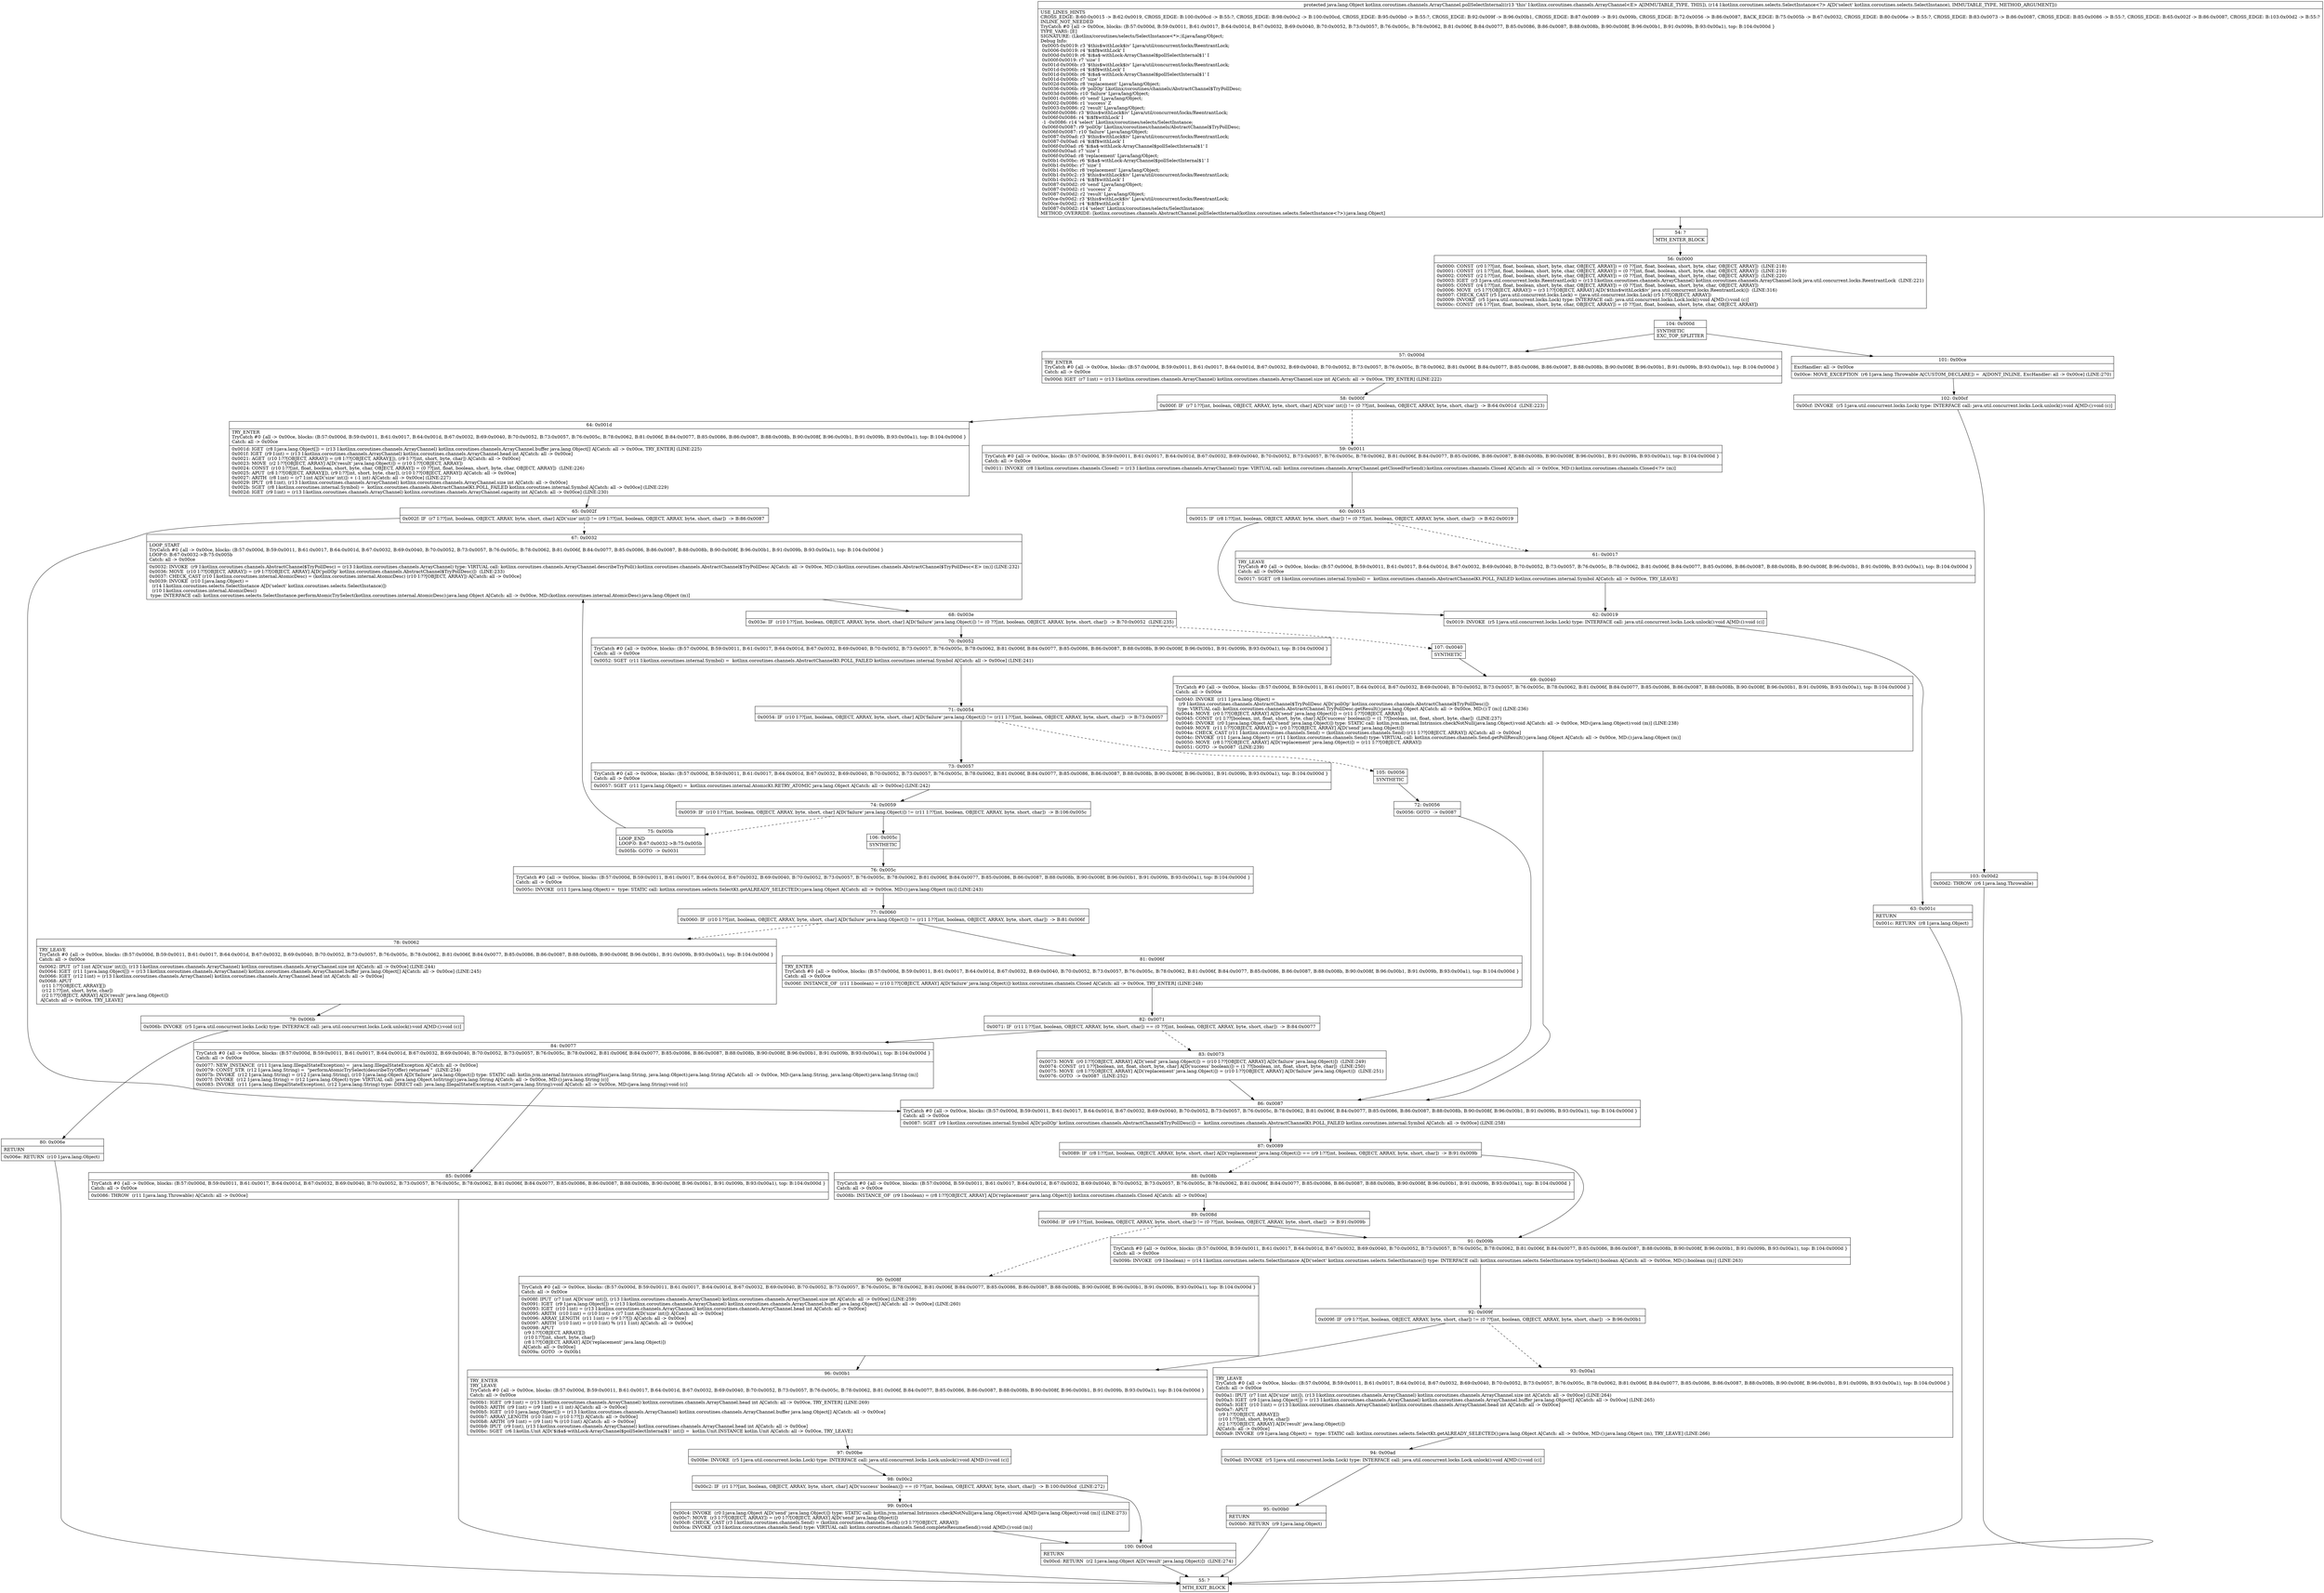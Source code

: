 digraph "CFG forkotlinx.coroutines.channels.ArrayChannel.pollSelectInternal(Lkotlinx\/coroutines\/selects\/SelectInstance;)Ljava\/lang\/Object;" {
Node_54 [shape=record,label="{54\:\ ?|MTH_ENTER_BLOCK\l}"];
Node_56 [shape=record,label="{56\:\ 0x0000|0x0000: CONST  (r0 I:??[int, float, boolean, short, byte, char, OBJECT, ARRAY]) = (0 ??[int, float, boolean, short, byte, char, OBJECT, ARRAY])  (LINE:218)\l0x0001: CONST  (r1 I:??[int, float, boolean, short, byte, char, OBJECT, ARRAY]) = (0 ??[int, float, boolean, short, byte, char, OBJECT, ARRAY])  (LINE:219)\l0x0002: CONST  (r2 I:??[int, float, boolean, short, byte, char, OBJECT, ARRAY]) = (0 ??[int, float, boolean, short, byte, char, OBJECT, ARRAY])  (LINE:220)\l0x0003: IGET  (r3 I:java.util.concurrent.locks.ReentrantLock) = (r13 I:kotlinx.coroutines.channels.ArrayChannel) kotlinx.coroutines.channels.ArrayChannel.lock java.util.concurrent.locks.ReentrantLock  (LINE:221)\l0x0005: CONST  (r4 I:??[int, float, boolean, short, byte, char, OBJECT, ARRAY]) = (0 ??[int, float, boolean, short, byte, char, OBJECT, ARRAY]) \l0x0006: MOVE  (r5 I:??[OBJECT, ARRAY]) = (r3 I:??[OBJECT, ARRAY] A[D('$this$withLock$iv' java.util.concurrent.locks.ReentrantLock)])  (LINE:316)\l0x0007: CHECK_CAST (r5 I:java.util.concurrent.locks.Lock) = (java.util.concurrent.locks.Lock) (r5 I:??[OBJECT, ARRAY]) \l0x0009: INVOKE  (r5 I:java.util.concurrent.locks.Lock) type: INTERFACE call: java.util.concurrent.locks.Lock.lock():void A[MD:():void (c)]\l0x000c: CONST  (r6 I:??[int, float, boolean, short, byte, char, OBJECT, ARRAY]) = (0 ??[int, float, boolean, short, byte, char, OBJECT, ARRAY]) \l}"];
Node_104 [shape=record,label="{104\:\ 0x000d|SYNTHETIC\lEXC_TOP_SPLITTER\l}"];
Node_57 [shape=record,label="{57\:\ 0x000d|TRY_ENTER\lTryCatch #0 \{all \-\> 0x00ce, blocks: (B:57:0x000d, B:59:0x0011, B:61:0x0017, B:64:0x001d, B:67:0x0032, B:69:0x0040, B:70:0x0052, B:73:0x0057, B:76:0x005c, B:78:0x0062, B:81:0x006f, B:84:0x0077, B:85:0x0086, B:86:0x0087, B:88:0x008b, B:90:0x008f, B:96:0x00b1, B:91:0x009b, B:93:0x00a1), top: B:104:0x000d \}\lCatch: all \-\> 0x00ce\l|0x000d: IGET  (r7 I:int) = (r13 I:kotlinx.coroutines.channels.ArrayChannel) kotlinx.coroutines.channels.ArrayChannel.size int A[Catch: all \-\> 0x00ce, TRY_ENTER] (LINE:222)\l}"];
Node_58 [shape=record,label="{58\:\ 0x000f|0x000f: IF  (r7 I:??[int, boolean, OBJECT, ARRAY, byte, short, char] A[D('size' int)]) != (0 ??[int, boolean, OBJECT, ARRAY, byte, short, char])  \-\> B:64:0x001d  (LINE:223)\l}"];
Node_59 [shape=record,label="{59\:\ 0x0011|TryCatch #0 \{all \-\> 0x00ce, blocks: (B:57:0x000d, B:59:0x0011, B:61:0x0017, B:64:0x001d, B:67:0x0032, B:69:0x0040, B:70:0x0052, B:73:0x0057, B:76:0x005c, B:78:0x0062, B:81:0x006f, B:84:0x0077, B:85:0x0086, B:86:0x0087, B:88:0x008b, B:90:0x008f, B:96:0x00b1, B:91:0x009b, B:93:0x00a1), top: B:104:0x000d \}\lCatch: all \-\> 0x00ce\l|0x0011: INVOKE  (r8 I:kotlinx.coroutines.channels.Closed) = (r13 I:kotlinx.coroutines.channels.ArrayChannel) type: VIRTUAL call: kotlinx.coroutines.channels.ArrayChannel.getClosedForSend():kotlinx.coroutines.channels.Closed A[Catch: all \-\> 0x00ce, MD:():kotlinx.coroutines.channels.Closed\<?\> (m)]\l}"];
Node_60 [shape=record,label="{60\:\ 0x0015|0x0015: IF  (r8 I:??[int, boolean, OBJECT, ARRAY, byte, short, char]) != (0 ??[int, boolean, OBJECT, ARRAY, byte, short, char])  \-\> B:62:0x0019 \l}"];
Node_61 [shape=record,label="{61\:\ 0x0017|TRY_LEAVE\lTryCatch #0 \{all \-\> 0x00ce, blocks: (B:57:0x000d, B:59:0x0011, B:61:0x0017, B:64:0x001d, B:67:0x0032, B:69:0x0040, B:70:0x0052, B:73:0x0057, B:76:0x005c, B:78:0x0062, B:81:0x006f, B:84:0x0077, B:85:0x0086, B:86:0x0087, B:88:0x008b, B:90:0x008f, B:96:0x00b1, B:91:0x009b, B:93:0x00a1), top: B:104:0x000d \}\lCatch: all \-\> 0x00ce\l|0x0017: SGET  (r8 I:kotlinx.coroutines.internal.Symbol) =  kotlinx.coroutines.channels.AbstractChannelKt.POLL_FAILED kotlinx.coroutines.internal.Symbol A[Catch: all \-\> 0x00ce, TRY_LEAVE]\l}"];
Node_62 [shape=record,label="{62\:\ 0x0019|0x0019: INVOKE  (r5 I:java.util.concurrent.locks.Lock) type: INTERFACE call: java.util.concurrent.locks.Lock.unlock():void A[MD:():void (c)]\l}"];
Node_63 [shape=record,label="{63\:\ 0x001c|RETURN\l|0x001c: RETURN  (r8 I:java.lang.Object) \l}"];
Node_55 [shape=record,label="{55\:\ ?|MTH_EXIT_BLOCK\l}"];
Node_64 [shape=record,label="{64\:\ 0x001d|TRY_ENTER\lTryCatch #0 \{all \-\> 0x00ce, blocks: (B:57:0x000d, B:59:0x0011, B:61:0x0017, B:64:0x001d, B:67:0x0032, B:69:0x0040, B:70:0x0052, B:73:0x0057, B:76:0x005c, B:78:0x0062, B:81:0x006f, B:84:0x0077, B:85:0x0086, B:86:0x0087, B:88:0x008b, B:90:0x008f, B:96:0x00b1, B:91:0x009b, B:93:0x00a1), top: B:104:0x000d \}\lCatch: all \-\> 0x00ce\l|0x001d: IGET  (r8 I:java.lang.Object[]) = (r13 I:kotlinx.coroutines.channels.ArrayChannel) kotlinx.coroutines.channels.ArrayChannel.buffer java.lang.Object[] A[Catch: all \-\> 0x00ce, TRY_ENTER] (LINE:225)\l0x001f: IGET  (r9 I:int) = (r13 I:kotlinx.coroutines.channels.ArrayChannel) kotlinx.coroutines.channels.ArrayChannel.head int A[Catch: all \-\> 0x00ce]\l0x0021: AGET  (r10 I:??[OBJECT, ARRAY]) = (r8 I:??[OBJECT, ARRAY][]), (r9 I:??[int, short, byte, char]) A[Catch: all \-\> 0x00ce]\l0x0023: MOVE  (r2 I:??[OBJECT, ARRAY] A[D('result' java.lang.Object)]) = (r10 I:??[OBJECT, ARRAY]) \l0x0024: CONST  (r10 I:??[int, float, boolean, short, byte, char, OBJECT, ARRAY]) = (0 ??[int, float, boolean, short, byte, char, OBJECT, ARRAY])  (LINE:226)\l0x0025: APUT  (r8 I:??[OBJECT, ARRAY][]), (r9 I:??[int, short, byte, char]), (r10 I:??[OBJECT, ARRAY]) A[Catch: all \-\> 0x00ce]\l0x0027: ARITH  (r8 I:int) = (r7 I:int A[D('size' int)]) + (\-1 int) A[Catch: all \-\> 0x00ce] (LINE:227)\l0x0029: IPUT  (r8 I:int), (r13 I:kotlinx.coroutines.channels.ArrayChannel) kotlinx.coroutines.channels.ArrayChannel.size int A[Catch: all \-\> 0x00ce]\l0x002b: SGET  (r8 I:kotlinx.coroutines.internal.Symbol) =  kotlinx.coroutines.channels.AbstractChannelKt.POLL_FAILED kotlinx.coroutines.internal.Symbol A[Catch: all \-\> 0x00ce] (LINE:229)\l0x002d: IGET  (r9 I:int) = (r13 I:kotlinx.coroutines.channels.ArrayChannel) kotlinx.coroutines.channels.ArrayChannel.capacity int A[Catch: all \-\> 0x00ce] (LINE:230)\l}"];
Node_65 [shape=record,label="{65\:\ 0x002f|0x002f: IF  (r7 I:??[int, boolean, OBJECT, ARRAY, byte, short, char] A[D('size' int)]) != (r9 I:??[int, boolean, OBJECT, ARRAY, byte, short, char])  \-\> B:86:0x0087 \l}"];
Node_67 [shape=record,label="{67\:\ 0x0032|LOOP_START\lTryCatch #0 \{all \-\> 0x00ce, blocks: (B:57:0x000d, B:59:0x0011, B:61:0x0017, B:64:0x001d, B:67:0x0032, B:69:0x0040, B:70:0x0052, B:73:0x0057, B:76:0x005c, B:78:0x0062, B:81:0x006f, B:84:0x0077, B:85:0x0086, B:86:0x0087, B:88:0x008b, B:90:0x008f, B:96:0x00b1, B:91:0x009b, B:93:0x00a1), top: B:104:0x000d \}\lLOOP:0: B:67:0x0032\-\>B:75:0x005b\lCatch: all \-\> 0x00ce\l|0x0032: INVOKE  (r9 I:kotlinx.coroutines.channels.AbstractChannel$TryPollDesc) = (r13 I:kotlinx.coroutines.channels.ArrayChannel) type: VIRTUAL call: kotlinx.coroutines.channels.ArrayChannel.describeTryPoll():kotlinx.coroutines.channels.AbstractChannel$TryPollDesc A[Catch: all \-\> 0x00ce, MD:():kotlinx.coroutines.channels.AbstractChannel$TryPollDesc\<E\> (m)] (LINE:232)\l0x0036: MOVE  (r10 I:??[OBJECT, ARRAY]) = (r9 I:??[OBJECT, ARRAY] A[D('pollOp' kotlinx.coroutines.channels.AbstractChannel$TryPollDesc)])  (LINE:233)\l0x0037: CHECK_CAST (r10 I:kotlinx.coroutines.internal.AtomicDesc) = (kotlinx.coroutines.internal.AtomicDesc) (r10 I:??[OBJECT, ARRAY]) A[Catch: all \-\> 0x00ce]\l0x0039: INVOKE  (r10 I:java.lang.Object) = \l  (r14 I:kotlinx.coroutines.selects.SelectInstance A[D('select' kotlinx.coroutines.selects.SelectInstance)])\l  (r10 I:kotlinx.coroutines.internal.AtomicDesc)\l type: INTERFACE call: kotlinx.coroutines.selects.SelectInstance.performAtomicTrySelect(kotlinx.coroutines.internal.AtomicDesc):java.lang.Object A[Catch: all \-\> 0x00ce, MD:(kotlinx.coroutines.internal.AtomicDesc):java.lang.Object (m)]\l}"];
Node_68 [shape=record,label="{68\:\ 0x003e|0x003e: IF  (r10 I:??[int, boolean, OBJECT, ARRAY, byte, short, char] A[D('failure' java.lang.Object)]) != (0 ??[int, boolean, OBJECT, ARRAY, byte, short, char])  \-\> B:70:0x0052  (LINE:235)\l}"];
Node_70 [shape=record,label="{70\:\ 0x0052|TryCatch #0 \{all \-\> 0x00ce, blocks: (B:57:0x000d, B:59:0x0011, B:61:0x0017, B:64:0x001d, B:67:0x0032, B:69:0x0040, B:70:0x0052, B:73:0x0057, B:76:0x005c, B:78:0x0062, B:81:0x006f, B:84:0x0077, B:85:0x0086, B:86:0x0087, B:88:0x008b, B:90:0x008f, B:96:0x00b1, B:91:0x009b, B:93:0x00a1), top: B:104:0x000d \}\lCatch: all \-\> 0x00ce\l|0x0052: SGET  (r11 I:kotlinx.coroutines.internal.Symbol) =  kotlinx.coroutines.channels.AbstractChannelKt.POLL_FAILED kotlinx.coroutines.internal.Symbol A[Catch: all \-\> 0x00ce] (LINE:241)\l}"];
Node_71 [shape=record,label="{71\:\ 0x0054|0x0054: IF  (r10 I:??[int, boolean, OBJECT, ARRAY, byte, short, char] A[D('failure' java.lang.Object)]) != (r11 I:??[int, boolean, OBJECT, ARRAY, byte, short, char])  \-\> B:73:0x0057 \l}"];
Node_73 [shape=record,label="{73\:\ 0x0057|TryCatch #0 \{all \-\> 0x00ce, blocks: (B:57:0x000d, B:59:0x0011, B:61:0x0017, B:64:0x001d, B:67:0x0032, B:69:0x0040, B:70:0x0052, B:73:0x0057, B:76:0x005c, B:78:0x0062, B:81:0x006f, B:84:0x0077, B:85:0x0086, B:86:0x0087, B:88:0x008b, B:90:0x008f, B:96:0x00b1, B:91:0x009b, B:93:0x00a1), top: B:104:0x000d \}\lCatch: all \-\> 0x00ce\l|0x0057: SGET  (r11 I:java.lang.Object) =  kotlinx.coroutines.internal.AtomicKt.RETRY_ATOMIC java.lang.Object A[Catch: all \-\> 0x00ce] (LINE:242)\l}"];
Node_74 [shape=record,label="{74\:\ 0x0059|0x0059: IF  (r10 I:??[int, boolean, OBJECT, ARRAY, byte, short, char] A[D('failure' java.lang.Object)]) != (r11 I:??[int, boolean, OBJECT, ARRAY, byte, short, char])  \-\> B:106:0x005c \l}"];
Node_75 [shape=record,label="{75\:\ 0x005b|LOOP_END\lLOOP:0: B:67:0x0032\-\>B:75:0x005b\l|0x005b: GOTO  \-\> 0x0031 \l}"];
Node_106 [shape=record,label="{106\:\ 0x005c|SYNTHETIC\l}"];
Node_76 [shape=record,label="{76\:\ 0x005c|TryCatch #0 \{all \-\> 0x00ce, blocks: (B:57:0x000d, B:59:0x0011, B:61:0x0017, B:64:0x001d, B:67:0x0032, B:69:0x0040, B:70:0x0052, B:73:0x0057, B:76:0x005c, B:78:0x0062, B:81:0x006f, B:84:0x0077, B:85:0x0086, B:86:0x0087, B:88:0x008b, B:90:0x008f, B:96:0x00b1, B:91:0x009b, B:93:0x00a1), top: B:104:0x000d \}\lCatch: all \-\> 0x00ce\l|0x005c: INVOKE  (r11 I:java.lang.Object) =  type: STATIC call: kotlinx.coroutines.selects.SelectKt.getALREADY_SELECTED():java.lang.Object A[Catch: all \-\> 0x00ce, MD:():java.lang.Object (m)] (LINE:243)\l}"];
Node_77 [shape=record,label="{77\:\ 0x0060|0x0060: IF  (r10 I:??[int, boolean, OBJECT, ARRAY, byte, short, char] A[D('failure' java.lang.Object)]) != (r11 I:??[int, boolean, OBJECT, ARRAY, byte, short, char])  \-\> B:81:0x006f \l}"];
Node_78 [shape=record,label="{78\:\ 0x0062|TRY_LEAVE\lTryCatch #0 \{all \-\> 0x00ce, blocks: (B:57:0x000d, B:59:0x0011, B:61:0x0017, B:64:0x001d, B:67:0x0032, B:69:0x0040, B:70:0x0052, B:73:0x0057, B:76:0x005c, B:78:0x0062, B:81:0x006f, B:84:0x0077, B:85:0x0086, B:86:0x0087, B:88:0x008b, B:90:0x008f, B:96:0x00b1, B:91:0x009b, B:93:0x00a1), top: B:104:0x000d \}\lCatch: all \-\> 0x00ce\l|0x0062: IPUT  (r7 I:int A[D('size' int)]), (r13 I:kotlinx.coroutines.channels.ArrayChannel) kotlinx.coroutines.channels.ArrayChannel.size int A[Catch: all \-\> 0x00ce] (LINE:244)\l0x0064: IGET  (r11 I:java.lang.Object[]) = (r13 I:kotlinx.coroutines.channels.ArrayChannel) kotlinx.coroutines.channels.ArrayChannel.buffer java.lang.Object[] A[Catch: all \-\> 0x00ce] (LINE:245)\l0x0066: IGET  (r12 I:int) = (r13 I:kotlinx.coroutines.channels.ArrayChannel) kotlinx.coroutines.channels.ArrayChannel.head int A[Catch: all \-\> 0x00ce]\l0x0068: APUT  \l  (r11 I:??[OBJECT, ARRAY][])\l  (r12 I:??[int, short, byte, char])\l  (r2 I:??[OBJECT, ARRAY] A[D('result' java.lang.Object)])\l A[Catch: all \-\> 0x00ce, TRY_LEAVE]\l}"];
Node_79 [shape=record,label="{79\:\ 0x006b|0x006b: INVOKE  (r5 I:java.util.concurrent.locks.Lock) type: INTERFACE call: java.util.concurrent.locks.Lock.unlock():void A[MD:():void (c)]\l}"];
Node_80 [shape=record,label="{80\:\ 0x006e|RETURN\l|0x006e: RETURN  (r10 I:java.lang.Object) \l}"];
Node_81 [shape=record,label="{81\:\ 0x006f|TRY_ENTER\lTryCatch #0 \{all \-\> 0x00ce, blocks: (B:57:0x000d, B:59:0x0011, B:61:0x0017, B:64:0x001d, B:67:0x0032, B:69:0x0040, B:70:0x0052, B:73:0x0057, B:76:0x005c, B:78:0x0062, B:81:0x006f, B:84:0x0077, B:85:0x0086, B:86:0x0087, B:88:0x008b, B:90:0x008f, B:96:0x00b1, B:91:0x009b, B:93:0x00a1), top: B:104:0x000d \}\lCatch: all \-\> 0x00ce\l|0x006f: INSTANCE_OF  (r11 I:boolean) = (r10 I:??[OBJECT, ARRAY] A[D('failure' java.lang.Object)]) kotlinx.coroutines.channels.Closed A[Catch: all \-\> 0x00ce, TRY_ENTER] (LINE:248)\l}"];
Node_82 [shape=record,label="{82\:\ 0x0071|0x0071: IF  (r11 I:??[int, boolean, OBJECT, ARRAY, byte, short, char]) == (0 ??[int, boolean, OBJECT, ARRAY, byte, short, char])  \-\> B:84:0x0077 \l}"];
Node_83 [shape=record,label="{83\:\ 0x0073|0x0073: MOVE  (r0 I:??[OBJECT, ARRAY] A[D('send' java.lang.Object)]) = (r10 I:??[OBJECT, ARRAY] A[D('failure' java.lang.Object)])  (LINE:249)\l0x0074: CONST  (r1 I:??[boolean, int, float, short, byte, char] A[D('success' boolean)]) = (1 ??[boolean, int, float, short, byte, char])  (LINE:250)\l0x0075: MOVE  (r8 I:??[OBJECT, ARRAY] A[D('replacement' java.lang.Object)]) = (r10 I:??[OBJECT, ARRAY] A[D('failure' java.lang.Object)])  (LINE:251)\l0x0076: GOTO  \-\> 0x0087  (LINE:252)\l}"];
Node_84 [shape=record,label="{84\:\ 0x0077|TryCatch #0 \{all \-\> 0x00ce, blocks: (B:57:0x000d, B:59:0x0011, B:61:0x0017, B:64:0x001d, B:67:0x0032, B:69:0x0040, B:70:0x0052, B:73:0x0057, B:76:0x005c, B:78:0x0062, B:81:0x006f, B:84:0x0077, B:85:0x0086, B:86:0x0087, B:88:0x008b, B:90:0x008f, B:96:0x00b1, B:91:0x009b, B:93:0x00a1), top: B:104:0x000d \}\lCatch: all \-\> 0x00ce\l|0x0077: NEW_INSTANCE  (r11 I:java.lang.IllegalStateException) =  java.lang.IllegalStateException A[Catch: all \-\> 0x00ce]\l0x0079: CONST_STR  (r12 I:java.lang.String) =  \"performAtomicTrySelect(describeTryOffer) returned \"  (LINE:254)\l0x007b: INVOKE  (r12 I:java.lang.String) = (r12 I:java.lang.String), (r10 I:java.lang.Object A[D('failure' java.lang.Object)]) type: STATIC call: kotlin.jvm.internal.Intrinsics.stringPlus(java.lang.String, java.lang.Object):java.lang.String A[Catch: all \-\> 0x00ce, MD:(java.lang.String, java.lang.Object):java.lang.String (m)]\l0x007f: INVOKE  (r12 I:java.lang.String) = (r12 I:java.lang.Object) type: VIRTUAL call: java.lang.Object.toString():java.lang.String A[Catch: all \-\> 0x00ce, MD:():java.lang.String (c)]\l0x0083: INVOKE  (r11 I:java.lang.IllegalStateException), (r12 I:java.lang.String) type: DIRECT call: java.lang.IllegalStateException.\<init\>(java.lang.String):void A[Catch: all \-\> 0x00ce, MD:(java.lang.String):void (c)]\l}"];
Node_85 [shape=record,label="{85\:\ 0x0086|TryCatch #0 \{all \-\> 0x00ce, blocks: (B:57:0x000d, B:59:0x0011, B:61:0x0017, B:64:0x001d, B:67:0x0032, B:69:0x0040, B:70:0x0052, B:73:0x0057, B:76:0x005c, B:78:0x0062, B:81:0x006f, B:84:0x0077, B:85:0x0086, B:86:0x0087, B:88:0x008b, B:90:0x008f, B:96:0x00b1, B:91:0x009b, B:93:0x00a1), top: B:104:0x000d \}\lCatch: all \-\> 0x00ce\l|0x0086: THROW  (r11 I:java.lang.Throwable) A[Catch: all \-\> 0x00ce]\l}"];
Node_105 [shape=record,label="{105\:\ 0x0056|SYNTHETIC\l}"];
Node_72 [shape=record,label="{72\:\ 0x0056|0x0056: GOTO  \-\> 0x0087 \l}"];
Node_107 [shape=record,label="{107\:\ 0x0040|SYNTHETIC\l}"];
Node_69 [shape=record,label="{69\:\ 0x0040|TryCatch #0 \{all \-\> 0x00ce, blocks: (B:57:0x000d, B:59:0x0011, B:61:0x0017, B:64:0x001d, B:67:0x0032, B:69:0x0040, B:70:0x0052, B:73:0x0057, B:76:0x005c, B:78:0x0062, B:81:0x006f, B:84:0x0077, B:85:0x0086, B:86:0x0087, B:88:0x008b, B:90:0x008f, B:96:0x00b1, B:91:0x009b, B:93:0x00a1), top: B:104:0x000d \}\lCatch: all \-\> 0x00ce\l|0x0040: INVOKE  (r11 I:java.lang.Object) = \l  (r9 I:kotlinx.coroutines.channels.AbstractChannel$TryPollDesc A[D('pollOp' kotlinx.coroutines.channels.AbstractChannel$TryPollDesc)])\l type: VIRTUAL call: kotlinx.coroutines.channels.AbstractChannel.TryPollDesc.getResult():java.lang.Object A[Catch: all \-\> 0x00ce, MD:():T (m)] (LINE:236)\l0x0044: MOVE  (r0 I:??[OBJECT, ARRAY] A[D('send' java.lang.Object)]) = (r11 I:??[OBJECT, ARRAY]) \l0x0045: CONST  (r1 I:??[boolean, int, float, short, byte, char] A[D('success' boolean)]) = (1 ??[boolean, int, float, short, byte, char])  (LINE:237)\l0x0046: INVOKE  (r0 I:java.lang.Object A[D('send' java.lang.Object)]) type: STATIC call: kotlin.jvm.internal.Intrinsics.checkNotNull(java.lang.Object):void A[Catch: all \-\> 0x00ce, MD:(java.lang.Object):void (m)] (LINE:238)\l0x0049: MOVE  (r11 I:??[OBJECT, ARRAY]) = (r0 I:??[OBJECT, ARRAY] A[D('send' java.lang.Object)]) \l0x004a: CHECK_CAST (r11 I:kotlinx.coroutines.channels.Send) = (kotlinx.coroutines.channels.Send) (r11 I:??[OBJECT, ARRAY]) A[Catch: all \-\> 0x00ce]\l0x004c: INVOKE  (r11 I:java.lang.Object) = (r11 I:kotlinx.coroutines.channels.Send) type: VIRTUAL call: kotlinx.coroutines.channels.Send.getPollResult():java.lang.Object A[Catch: all \-\> 0x00ce, MD:():java.lang.Object (m)]\l0x0050: MOVE  (r8 I:??[OBJECT, ARRAY] A[D('replacement' java.lang.Object)]) = (r11 I:??[OBJECT, ARRAY]) \l0x0051: GOTO  \-\> 0x0087  (LINE:239)\l}"];
Node_86 [shape=record,label="{86\:\ 0x0087|TryCatch #0 \{all \-\> 0x00ce, blocks: (B:57:0x000d, B:59:0x0011, B:61:0x0017, B:64:0x001d, B:67:0x0032, B:69:0x0040, B:70:0x0052, B:73:0x0057, B:76:0x005c, B:78:0x0062, B:81:0x006f, B:84:0x0077, B:85:0x0086, B:86:0x0087, B:88:0x008b, B:90:0x008f, B:96:0x00b1, B:91:0x009b, B:93:0x00a1), top: B:104:0x000d \}\lCatch: all \-\> 0x00ce\l|0x0087: SGET  (r9 I:kotlinx.coroutines.internal.Symbol A[D('pollOp' kotlinx.coroutines.channels.AbstractChannel$TryPollDesc)]) =  kotlinx.coroutines.channels.AbstractChannelKt.POLL_FAILED kotlinx.coroutines.internal.Symbol A[Catch: all \-\> 0x00ce] (LINE:258)\l}"];
Node_87 [shape=record,label="{87\:\ 0x0089|0x0089: IF  (r8 I:??[int, boolean, OBJECT, ARRAY, byte, short, char] A[D('replacement' java.lang.Object)]) == (r9 I:??[int, boolean, OBJECT, ARRAY, byte, short, char])  \-\> B:91:0x009b \l}"];
Node_88 [shape=record,label="{88\:\ 0x008b|TryCatch #0 \{all \-\> 0x00ce, blocks: (B:57:0x000d, B:59:0x0011, B:61:0x0017, B:64:0x001d, B:67:0x0032, B:69:0x0040, B:70:0x0052, B:73:0x0057, B:76:0x005c, B:78:0x0062, B:81:0x006f, B:84:0x0077, B:85:0x0086, B:86:0x0087, B:88:0x008b, B:90:0x008f, B:96:0x00b1, B:91:0x009b, B:93:0x00a1), top: B:104:0x000d \}\lCatch: all \-\> 0x00ce\l|0x008b: INSTANCE_OF  (r9 I:boolean) = (r8 I:??[OBJECT, ARRAY] A[D('replacement' java.lang.Object)]) kotlinx.coroutines.channels.Closed A[Catch: all \-\> 0x00ce]\l}"];
Node_89 [shape=record,label="{89\:\ 0x008d|0x008d: IF  (r9 I:??[int, boolean, OBJECT, ARRAY, byte, short, char]) != (0 ??[int, boolean, OBJECT, ARRAY, byte, short, char])  \-\> B:91:0x009b \l}"];
Node_90 [shape=record,label="{90\:\ 0x008f|TryCatch #0 \{all \-\> 0x00ce, blocks: (B:57:0x000d, B:59:0x0011, B:61:0x0017, B:64:0x001d, B:67:0x0032, B:69:0x0040, B:70:0x0052, B:73:0x0057, B:76:0x005c, B:78:0x0062, B:81:0x006f, B:84:0x0077, B:85:0x0086, B:86:0x0087, B:88:0x008b, B:90:0x008f, B:96:0x00b1, B:91:0x009b, B:93:0x00a1), top: B:104:0x000d \}\lCatch: all \-\> 0x00ce\l|0x008f: IPUT  (r7 I:int A[D('size' int)]), (r13 I:kotlinx.coroutines.channels.ArrayChannel) kotlinx.coroutines.channels.ArrayChannel.size int A[Catch: all \-\> 0x00ce] (LINE:259)\l0x0091: IGET  (r9 I:java.lang.Object[]) = (r13 I:kotlinx.coroutines.channels.ArrayChannel) kotlinx.coroutines.channels.ArrayChannel.buffer java.lang.Object[] A[Catch: all \-\> 0x00ce] (LINE:260)\l0x0093: IGET  (r10 I:int) = (r13 I:kotlinx.coroutines.channels.ArrayChannel) kotlinx.coroutines.channels.ArrayChannel.head int A[Catch: all \-\> 0x00ce]\l0x0095: ARITH  (r10 I:int) = (r10 I:int) + (r7 I:int A[D('size' int)]) A[Catch: all \-\> 0x00ce]\l0x0096: ARRAY_LENGTH  (r11 I:int) = (r9 I:??[]) A[Catch: all \-\> 0x00ce]\l0x0097: ARITH  (r10 I:int) = (r10 I:int) % (r11 I:int) A[Catch: all \-\> 0x00ce]\l0x0098: APUT  \l  (r9 I:??[OBJECT, ARRAY][])\l  (r10 I:??[int, short, byte, char])\l  (r8 I:??[OBJECT, ARRAY] A[D('replacement' java.lang.Object)])\l A[Catch: all \-\> 0x00ce]\l0x009a: GOTO  \-\> 0x00b1 \l}"];
Node_96 [shape=record,label="{96\:\ 0x00b1|TRY_ENTER\lTRY_LEAVE\lTryCatch #0 \{all \-\> 0x00ce, blocks: (B:57:0x000d, B:59:0x0011, B:61:0x0017, B:64:0x001d, B:67:0x0032, B:69:0x0040, B:70:0x0052, B:73:0x0057, B:76:0x005c, B:78:0x0062, B:81:0x006f, B:84:0x0077, B:85:0x0086, B:86:0x0087, B:88:0x008b, B:90:0x008f, B:96:0x00b1, B:91:0x009b, B:93:0x00a1), top: B:104:0x000d \}\lCatch: all \-\> 0x00ce\l|0x00b1: IGET  (r9 I:int) = (r13 I:kotlinx.coroutines.channels.ArrayChannel) kotlinx.coroutines.channels.ArrayChannel.head int A[Catch: all \-\> 0x00ce, TRY_ENTER] (LINE:269)\l0x00b3: ARITH  (r9 I:int) = (r9 I:int) + (1 int) A[Catch: all \-\> 0x00ce]\l0x00b5: IGET  (r10 I:java.lang.Object[]) = (r13 I:kotlinx.coroutines.channels.ArrayChannel) kotlinx.coroutines.channels.ArrayChannel.buffer java.lang.Object[] A[Catch: all \-\> 0x00ce]\l0x00b7: ARRAY_LENGTH  (r10 I:int) = (r10 I:??[]) A[Catch: all \-\> 0x00ce]\l0x00b8: ARITH  (r9 I:int) = (r9 I:int) % (r10 I:int) A[Catch: all \-\> 0x00ce]\l0x00b9: IPUT  (r9 I:int), (r13 I:kotlinx.coroutines.channels.ArrayChannel) kotlinx.coroutines.channels.ArrayChannel.head int A[Catch: all \-\> 0x00ce]\l0x00bc: SGET  (r6 I:kotlin.Unit A[D('$i$a$\-withLock\-ArrayChannel$pollSelectInternal$1' int)]) =  kotlin.Unit.INSTANCE kotlin.Unit A[Catch: all \-\> 0x00ce, TRY_LEAVE]\l}"];
Node_97 [shape=record,label="{97\:\ 0x00be|0x00be: INVOKE  (r5 I:java.util.concurrent.locks.Lock) type: INTERFACE call: java.util.concurrent.locks.Lock.unlock():void A[MD:():void (c)]\l}"];
Node_98 [shape=record,label="{98\:\ 0x00c2|0x00c2: IF  (r1 I:??[int, boolean, OBJECT, ARRAY, byte, short, char] A[D('success' boolean)]) == (0 ??[int, boolean, OBJECT, ARRAY, byte, short, char])  \-\> B:100:0x00cd  (LINE:272)\l}"];
Node_99 [shape=record,label="{99\:\ 0x00c4|0x00c4: INVOKE  (r0 I:java.lang.Object A[D('send' java.lang.Object)]) type: STATIC call: kotlin.jvm.internal.Intrinsics.checkNotNull(java.lang.Object):void A[MD:(java.lang.Object):void (m)] (LINE:273)\l0x00c7: MOVE  (r3 I:??[OBJECT, ARRAY]) = (r0 I:??[OBJECT, ARRAY] A[D('send' java.lang.Object)]) \l0x00c8: CHECK_CAST (r3 I:kotlinx.coroutines.channels.Send) = (kotlinx.coroutines.channels.Send) (r3 I:??[OBJECT, ARRAY]) \l0x00ca: INVOKE  (r3 I:kotlinx.coroutines.channels.Send) type: VIRTUAL call: kotlinx.coroutines.channels.Send.completeResumeSend():void A[MD:():void (m)]\l}"];
Node_100 [shape=record,label="{100\:\ 0x00cd|RETURN\l|0x00cd: RETURN  (r2 I:java.lang.Object A[D('result' java.lang.Object)])  (LINE:274)\l}"];
Node_91 [shape=record,label="{91\:\ 0x009b|TryCatch #0 \{all \-\> 0x00ce, blocks: (B:57:0x000d, B:59:0x0011, B:61:0x0017, B:64:0x001d, B:67:0x0032, B:69:0x0040, B:70:0x0052, B:73:0x0057, B:76:0x005c, B:78:0x0062, B:81:0x006f, B:84:0x0077, B:85:0x0086, B:86:0x0087, B:88:0x008b, B:90:0x008f, B:96:0x00b1, B:91:0x009b, B:93:0x00a1), top: B:104:0x000d \}\lCatch: all \-\> 0x00ce\l|0x009b: INVOKE  (r9 I:boolean) = (r14 I:kotlinx.coroutines.selects.SelectInstance A[D('select' kotlinx.coroutines.selects.SelectInstance)]) type: INTERFACE call: kotlinx.coroutines.selects.SelectInstance.trySelect():boolean A[Catch: all \-\> 0x00ce, MD:():boolean (m)] (LINE:263)\l}"];
Node_92 [shape=record,label="{92\:\ 0x009f|0x009f: IF  (r9 I:??[int, boolean, OBJECT, ARRAY, byte, short, char]) != (0 ??[int, boolean, OBJECT, ARRAY, byte, short, char])  \-\> B:96:0x00b1 \l}"];
Node_93 [shape=record,label="{93\:\ 0x00a1|TRY_LEAVE\lTryCatch #0 \{all \-\> 0x00ce, blocks: (B:57:0x000d, B:59:0x0011, B:61:0x0017, B:64:0x001d, B:67:0x0032, B:69:0x0040, B:70:0x0052, B:73:0x0057, B:76:0x005c, B:78:0x0062, B:81:0x006f, B:84:0x0077, B:85:0x0086, B:86:0x0087, B:88:0x008b, B:90:0x008f, B:96:0x00b1, B:91:0x009b, B:93:0x00a1), top: B:104:0x000d \}\lCatch: all \-\> 0x00ce\l|0x00a1: IPUT  (r7 I:int A[D('size' int)]), (r13 I:kotlinx.coroutines.channels.ArrayChannel) kotlinx.coroutines.channels.ArrayChannel.size int A[Catch: all \-\> 0x00ce] (LINE:264)\l0x00a3: IGET  (r9 I:java.lang.Object[]) = (r13 I:kotlinx.coroutines.channels.ArrayChannel) kotlinx.coroutines.channels.ArrayChannel.buffer java.lang.Object[] A[Catch: all \-\> 0x00ce] (LINE:265)\l0x00a5: IGET  (r10 I:int) = (r13 I:kotlinx.coroutines.channels.ArrayChannel) kotlinx.coroutines.channels.ArrayChannel.head int A[Catch: all \-\> 0x00ce]\l0x00a7: APUT  \l  (r9 I:??[OBJECT, ARRAY][])\l  (r10 I:??[int, short, byte, char])\l  (r2 I:??[OBJECT, ARRAY] A[D('result' java.lang.Object)])\l A[Catch: all \-\> 0x00ce]\l0x00a9: INVOKE  (r9 I:java.lang.Object) =  type: STATIC call: kotlinx.coroutines.selects.SelectKt.getALREADY_SELECTED():java.lang.Object A[Catch: all \-\> 0x00ce, MD:():java.lang.Object (m), TRY_LEAVE] (LINE:266)\l}"];
Node_94 [shape=record,label="{94\:\ 0x00ad|0x00ad: INVOKE  (r5 I:java.util.concurrent.locks.Lock) type: INTERFACE call: java.util.concurrent.locks.Lock.unlock():void A[MD:():void (c)]\l}"];
Node_95 [shape=record,label="{95\:\ 0x00b0|RETURN\l|0x00b0: RETURN  (r9 I:java.lang.Object) \l}"];
Node_101 [shape=record,label="{101\:\ 0x00ce|ExcHandler: all \-\> 0x00ce\l|0x00ce: MOVE_EXCEPTION  (r6 I:java.lang.Throwable A[CUSTOM_DECLARE]) =  A[DONT_INLINE, ExcHandler: all \-\> 0x00ce] (LINE:270)\l}"];
Node_102 [shape=record,label="{102\:\ 0x00cf|0x00cf: INVOKE  (r5 I:java.util.concurrent.locks.Lock) type: INTERFACE call: java.util.concurrent.locks.Lock.unlock():void A[MD:():void (c)]\l}"];
Node_103 [shape=record,label="{103\:\ 0x00d2|0x00d2: THROW  (r6 I:java.lang.Throwable) \l}"];
MethodNode[shape=record,label="{protected java.lang.Object kotlinx.coroutines.channels.ArrayChannel.pollSelectInternal((r13 'this' I:kotlinx.coroutines.channels.ArrayChannel\<E\> A[IMMUTABLE_TYPE, THIS]), (r14 I:kotlinx.coroutines.selects.SelectInstance\<?\> A[D('select' kotlinx.coroutines.selects.SelectInstance), IMMUTABLE_TYPE, METHOD_ARGUMENT]))  | USE_LINES_HINTS\lCROSS_EDGE: B:60:0x0015 \-\> B:62:0x0019, CROSS_EDGE: B:100:0x00cd \-\> B:55:?, CROSS_EDGE: B:98:0x00c2 \-\> B:100:0x00cd, CROSS_EDGE: B:95:0x00b0 \-\> B:55:?, CROSS_EDGE: B:92:0x009f \-\> B:96:0x00b1, CROSS_EDGE: B:87:0x0089 \-\> B:91:0x009b, CROSS_EDGE: B:72:0x0056 \-\> B:86:0x0087, BACK_EDGE: B:75:0x005b \-\> B:67:0x0032, CROSS_EDGE: B:80:0x006e \-\> B:55:?, CROSS_EDGE: B:83:0x0073 \-\> B:86:0x0087, CROSS_EDGE: B:85:0x0086 \-\> B:55:?, CROSS_EDGE: B:65:0x002f \-\> B:86:0x0087, CROSS_EDGE: B:103:0x00d2 \-\> B:55:?\lINLINE_NOT_NEEDED\lTryCatch #0 \{all \-\> 0x00ce, blocks: (B:57:0x000d, B:59:0x0011, B:61:0x0017, B:64:0x001d, B:67:0x0032, B:69:0x0040, B:70:0x0052, B:73:0x0057, B:76:0x005c, B:78:0x0062, B:81:0x006f, B:84:0x0077, B:85:0x0086, B:86:0x0087, B:88:0x008b, B:90:0x008f, B:96:0x00b1, B:91:0x009b, B:93:0x00a1), top: B:104:0x000d \}\lTYPE_VARS: [E]\lSIGNATURE: (Lkotlinx\/coroutines\/selects\/SelectInstance\<*\>;)Ljava\/lang\/Object;\lDebug Info:\l  0x0005\-0x0019: r3 '$this$withLock$iv' Ljava\/util\/concurrent\/locks\/ReentrantLock;\l  0x0006\-0x0019: r4 '$i$f$withLock' I\l  0x000d\-0x0019: r6 '$i$a$\-withLock\-ArrayChannel$pollSelectInternal$1' I\l  0x000f\-0x0019: r7 'size' I\l  0x001d\-0x006b: r3 '$this$withLock$iv' Ljava\/util\/concurrent\/locks\/ReentrantLock;\l  0x001d\-0x006b: r4 '$i$f$withLock' I\l  0x001d\-0x006b: r6 '$i$a$\-withLock\-ArrayChannel$pollSelectInternal$1' I\l  0x001d\-0x006b: r7 'size' I\l  0x002d\-0x006b: r8 'replacement' Ljava\/lang\/Object;\l  0x0036\-0x006b: r9 'pollOp' Lkotlinx\/coroutines\/channels\/AbstractChannel$TryPollDesc;\l  0x003d\-0x006b: r10 'failure' Ljava\/lang\/Object;\l  0x0001\-0x0086: r0 'send' Ljava\/lang\/Object;\l  0x0002\-0x0086: r1 'success' Z\l  0x0003\-0x0086: r2 'result' Ljava\/lang\/Object;\l  0x006f\-0x0086: r3 '$this$withLock$iv' Ljava\/util\/concurrent\/locks\/ReentrantLock;\l  0x006f\-0x0086: r4 '$i$f$withLock' I\l  \-1 \-0x0086: r14 'select' Lkotlinx\/coroutines\/selects\/SelectInstance;\l  0x006f\-0x0087: r9 'pollOp' Lkotlinx\/coroutines\/channels\/AbstractChannel$TryPollDesc;\l  0x006f\-0x0087: r10 'failure' Ljava\/lang\/Object;\l  0x0087\-0x00ad: r3 '$this$withLock$iv' Ljava\/util\/concurrent\/locks\/ReentrantLock;\l  0x0087\-0x00ad: r4 '$i$f$withLock' I\l  0x006f\-0x00ad: r6 '$i$a$\-withLock\-ArrayChannel$pollSelectInternal$1' I\l  0x006f\-0x00ad: r7 'size' I\l  0x006f\-0x00ad: r8 'replacement' Ljava\/lang\/Object;\l  0x00b1\-0x00bc: r6 '$i$a$\-withLock\-ArrayChannel$pollSelectInternal$1' I\l  0x00b1\-0x00bc: r7 'size' I\l  0x00b1\-0x00bc: r8 'replacement' Ljava\/lang\/Object;\l  0x00b1\-0x00c2: r3 '$this$withLock$iv' Ljava\/util\/concurrent\/locks\/ReentrantLock;\l  0x00b1\-0x00c2: r4 '$i$f$withLock' I\l  0x0087\-0x00d2: r0 'send' Ljava\/lang\/Object;\l  0x0087\-0x00d2: r1 'success' Z\l  0x0087\-0x00d2: r2 'result' Ljava\/lang\/Object;\l  0x00ce\-0x00d2: r3 '$this$withLock$iv' Ljava\/util\/concurrent\/locks\/ReentrantLock;\l  0x00ce\-0x00d2: r4 '$i$f$withLock' I\l  0x0087\-0x00d2: r14 'select' Lkotlinx\/coroutines\/selects\/SelectInstance;\lMETHOD_OVERRIDE: [kotlinx.coroutines.channels.AbstractChannel.pollSelectInternal(kotlinx.coroutines.selects.SelectInstance\<?\>):java.lang.Object]\l}"];
MethodNode -> Node_54;Node_54 -> Node_56;
Node_56 -> Node_104;
Node_104 -> Node_57;
Node_104 -> Node_101;
Node_57 -> Node_58;
Node_58 -> Node_59[style=dashed];
Node_58 -> Node_64;
Node_59 -> Node_60;
Node_60 -> Node_61[style=dashed];
Node_60 -> Node_62;
Node_61 -> Node_62;
Node_62 -> Node_63;
Node_63 -> Node_55;
Node_64 -> Node_65;
Node_65 -> Node_67[style=dashed];
Node_65 -> Node_86;
Node_67 -> Node_68;
Node_68 -> Node_70;
Node_68 -> Node_107[style=dashed];
Node_70 -> Node_71;
Node_71 -> Node_73;
Node_71 -> Node_105[style=dashed];
Node_73 -> Node_74;
Node_74 -> Node_75[style=dashed];
Node_74 -> Node_106;
Node_75 -> Node_67;
Node_106 -> Node_76;
Node_76 -> Node_77;
Node_77 -> Node_78[style=dashed];
Node_77 -> Node_81;
Node_78 -> Node_79;
Node_79 -> Node_80;
Node_80 -> Node_55;
Node_81 -> Node_82;
Node_82 -> Node_83[style=dashed];
Node_82 -> Node_84;
Node_83 -> Node_86;
Node_84 -> Node_85;
Node_85 -> Node_55;
Node_105 -> Node_72;
Node_72 -> Node_86;
Node_107 -> Node_69;
Node_69 -> Node_86;
Node_86 -> Node_87;
Node_87 -> Node_88[style=dashed];
Node_87 -> Node_91;
Node_88 -> Node_89;
Node_89 -> Node_90[style=dashed];
Node_89 -> Node_91;
Node_90 -> Node_96;
Node_96 -> Node_97;
Node_97 -> Node_98;
Node_98 -> Node_99[style=dashed];
Node_98 -> Node_100;
Node_99 -> Node_100;
Node_100 -> Node_55;
Node_91 -> Node_92;
Node_92 -> Node_93[style=dashed];
Node_92 -> Node_96;
Node_93 -> Node_94;
Node_94 -> Node_95;
Node_95 -> Node_55;
Node_101 -> Node_102;
Node_102 -> Node_103;
Node_103 -> Node_55;
}

